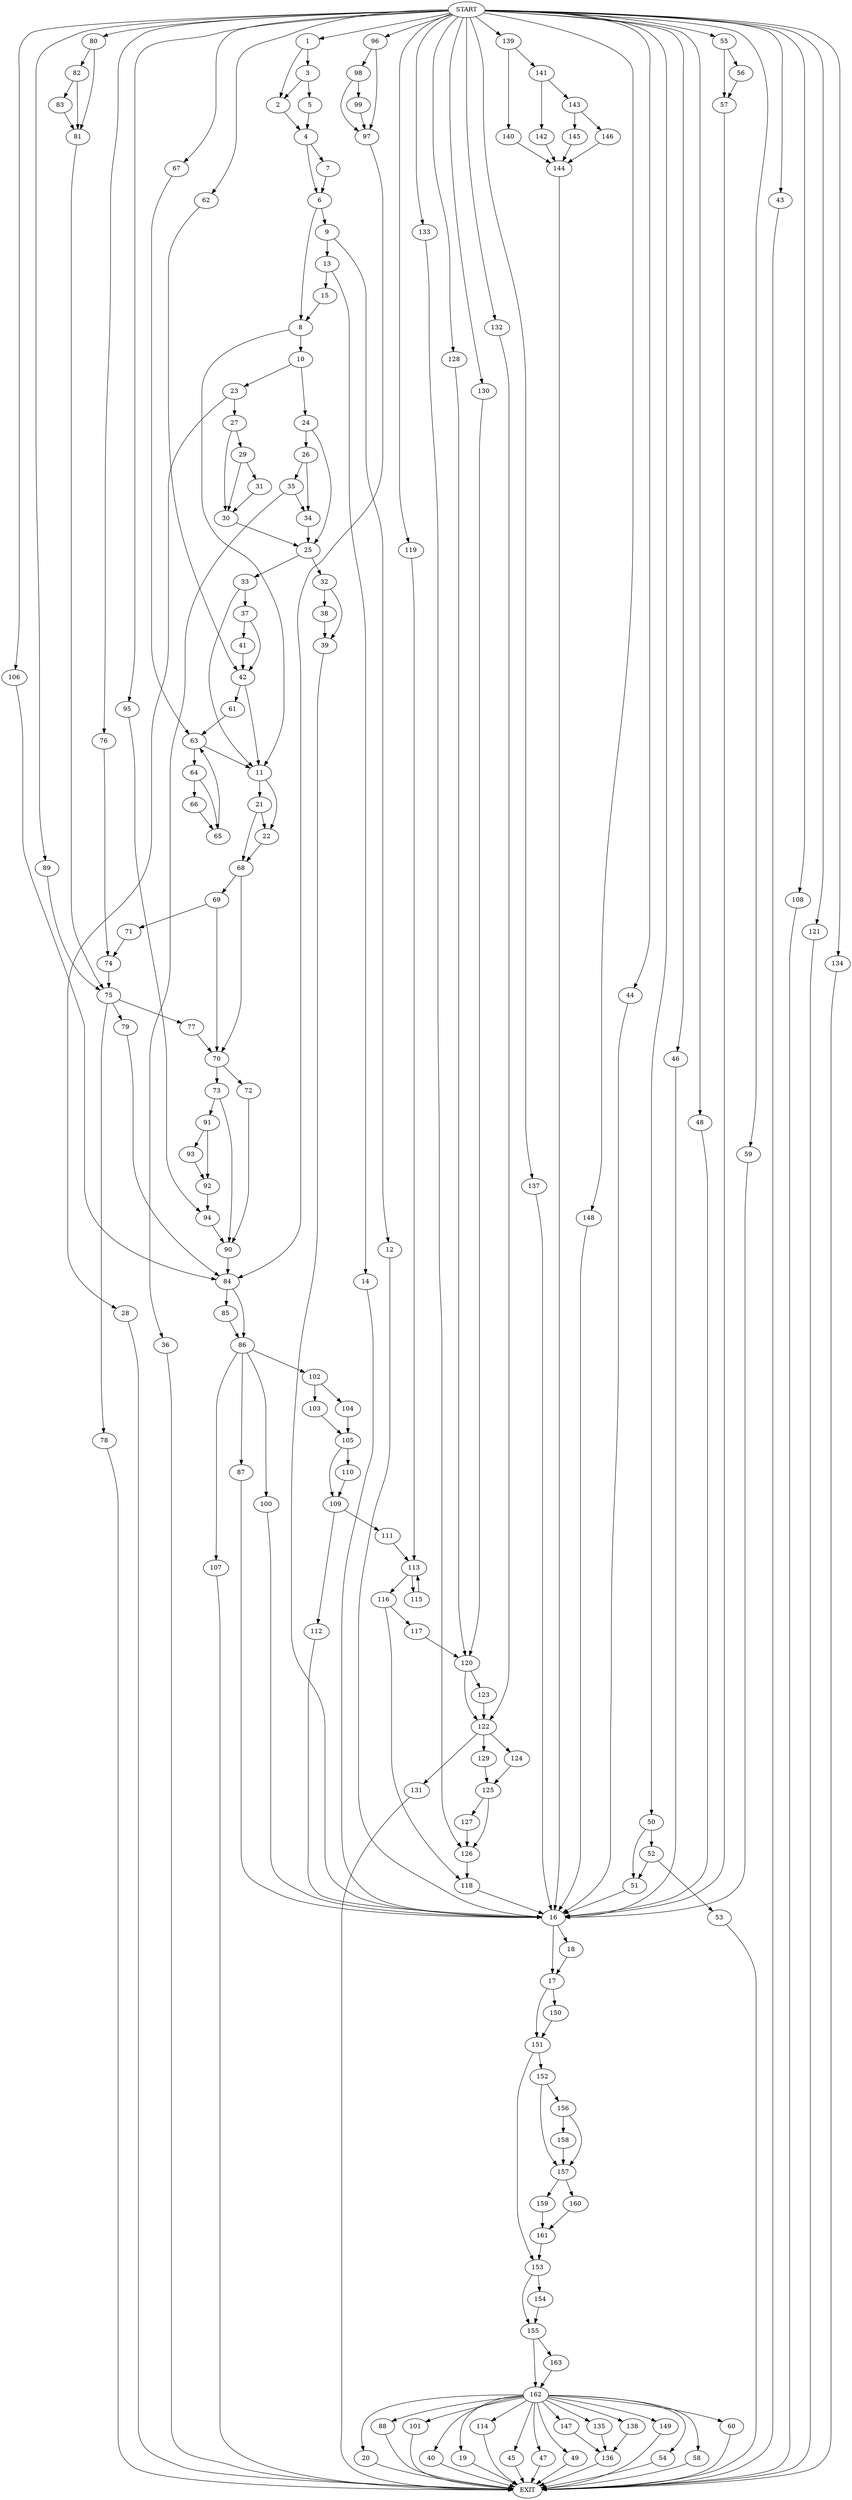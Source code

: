 digraph {
0 [label="START"]
164 [label="EXIT"]
0 -> 1
1 -> 2
1 -> 3
2 -> 4
3 -> 2
3 -> 5
5 -> 4
4 -> 6
4 -> 7
6 -> 8
6 -> 9
7 -> 6
8 -> 10
8 -> 11
9 -> 12
9 -> 13
13 -> 14
13 -> 15
12 -> 16
16 -> 17
16 -> 18
19 -> 164
15 -> 8
14 -> 16
20 -> 164
11 -> 21
11 -> 22
10 -> 23
10 -> 24
24 -> 25
24 -> 26
23 -> 27
23 -> 28
28 -> 164
27 -> 29
27 -> 30
29 -> 30
29 -> 31
30 -> 25
31 -> 30
25 -> 32
25 -> 33
26 -> 34
26 -> 35
34 -> 25
35 -> 34
35 -> 36
36 -> 164
33 -> 37
33 -> 11
32 -> 38
32 -> 39
39 -> 16
38 -> 39
40 -> 164
37 -> 41
37 -> 42
0 -> 43
43 -> 164
0 -> 44
44 -> 16
45 -> 164
0 -> 46
46 -> 16
47 -> 164
0 -> 48
48 -> 16
49 -> 164
0 -> 50
50 -> 51
50 -> 52
51 -> 16
52 -> 51
52 -> 53
53 -> 164
54 -> 164
0 -> 55
55 -> 56
55 -> 57
57 -> 16
56 -> 57
58 -> 164
0 -> 59
59 -> 16
60 -> 164
41 -> 42
42 -> 61
42 -> 11
0 -> 62
62 -> 42
61 -> 63
63 -> 64
63 -> 11
64 -> 65
64 -> 66
66 -> 65
65 -> 63
0 -> 67
67 -> 63
22 -> 68
21 -> 22
21 -> 68
68 -> 69
68 -> 70
69 -> 70
69 -> 71
70 -> 72
70 -> 73
71 -> 74
74 -> 75
0 -> 76
76 -> 74
75 -> 77
75 -> 78
75 -> 79
77 -> 70
0 -> 80
80 -> 81
80 -> 82
82 -> 81
82 -> 83
81 -> 75
83 -> 81
79 -> 84
84 -> 85
84 -> 86
87 -> 16
88 -> 164
0 -> 89
89 -> 75
78 -> 164
72 -> 90
73 -> 91
73 -> 90
91 -> 92
91 -> 93
90 -> 84
93 -> 92
92 -> 94
94 -> 90
0 -> 95
95 -> 94
0 -> 96
96 -> 97
96 -> 98
98 -> 97
98 -> 99
97 -> 84
99 -> 97
100 -> 16
101 -> 164
102 -> 103
102 -> 104
103 -> 105
104 -> 105
0 -> 106
106 -> 84
107 -> 164
86 -> 100
86 -> 87
86 -> 107
86 -> 102
85 -> 86
0 -> 108
108 -> 164
105 -> 109
105 -> 110
110 -> 109
109 -> 111
109 -> 112
111 -> 113
112 -> 16
114 -> 164
113 -> 115
113 -> 116
115 -> 113
116 -> 117
116 -> 118
0 -> 119
119 -> 113
117 -> 120
118 -> 16
0 -> 121
121 -> 164
120 -> 122
120 -> 123
124 -> 125
125 -> 126
125 -> 127
0 -> 128
128 -> 120
129 -> 125
0 -> 130
130 -> 120
131 -> 164
122 -> 131
122 -> 124
122 -> 129
123 -> 122
0 -> 132
132 -> 122
126 -> 118
127 -> 126
0 -> 133
133 -> 126
0 -> 134
134 -> 164
135 -> 136
136 -> 164
0 -> 137
137 -> 16
138 -> 136
0 -> 139
139 -> 140
139 -> 141
141 -> 142
141 -> 143
140 -> 144
144 -> 16
143 -> 145
143 -> 146
142 -> 144
145 -> 144
146 -> 144
147 -> 136
0 -> 148
148 -> 16
149 -> 164
18 -> 17
17 -> 150
17 -> 151
150 -> 151
151 -> 152
151 -> 153
153 -> 154
153 -> 155
152 -> 156
152 -> 157
156 -> 158
156 -> 157
157 -> 159
157 -> 160
158 -> 157
160 -> 161
159 -> 161
161 -> 153
154 -> 155
155 -> 162
155 -> 163
163 -> 162
162 -> 54
162 -> 101
162 -> 49
162 -> 138
162 -> 58
162 -> 149
162 -> 45
162 -> 88
162 -> 60
162 -> 114
162 -> 19
162 -> 135
162 -> 147
162 -> 47
162 -> 40
162 -> 20
}
